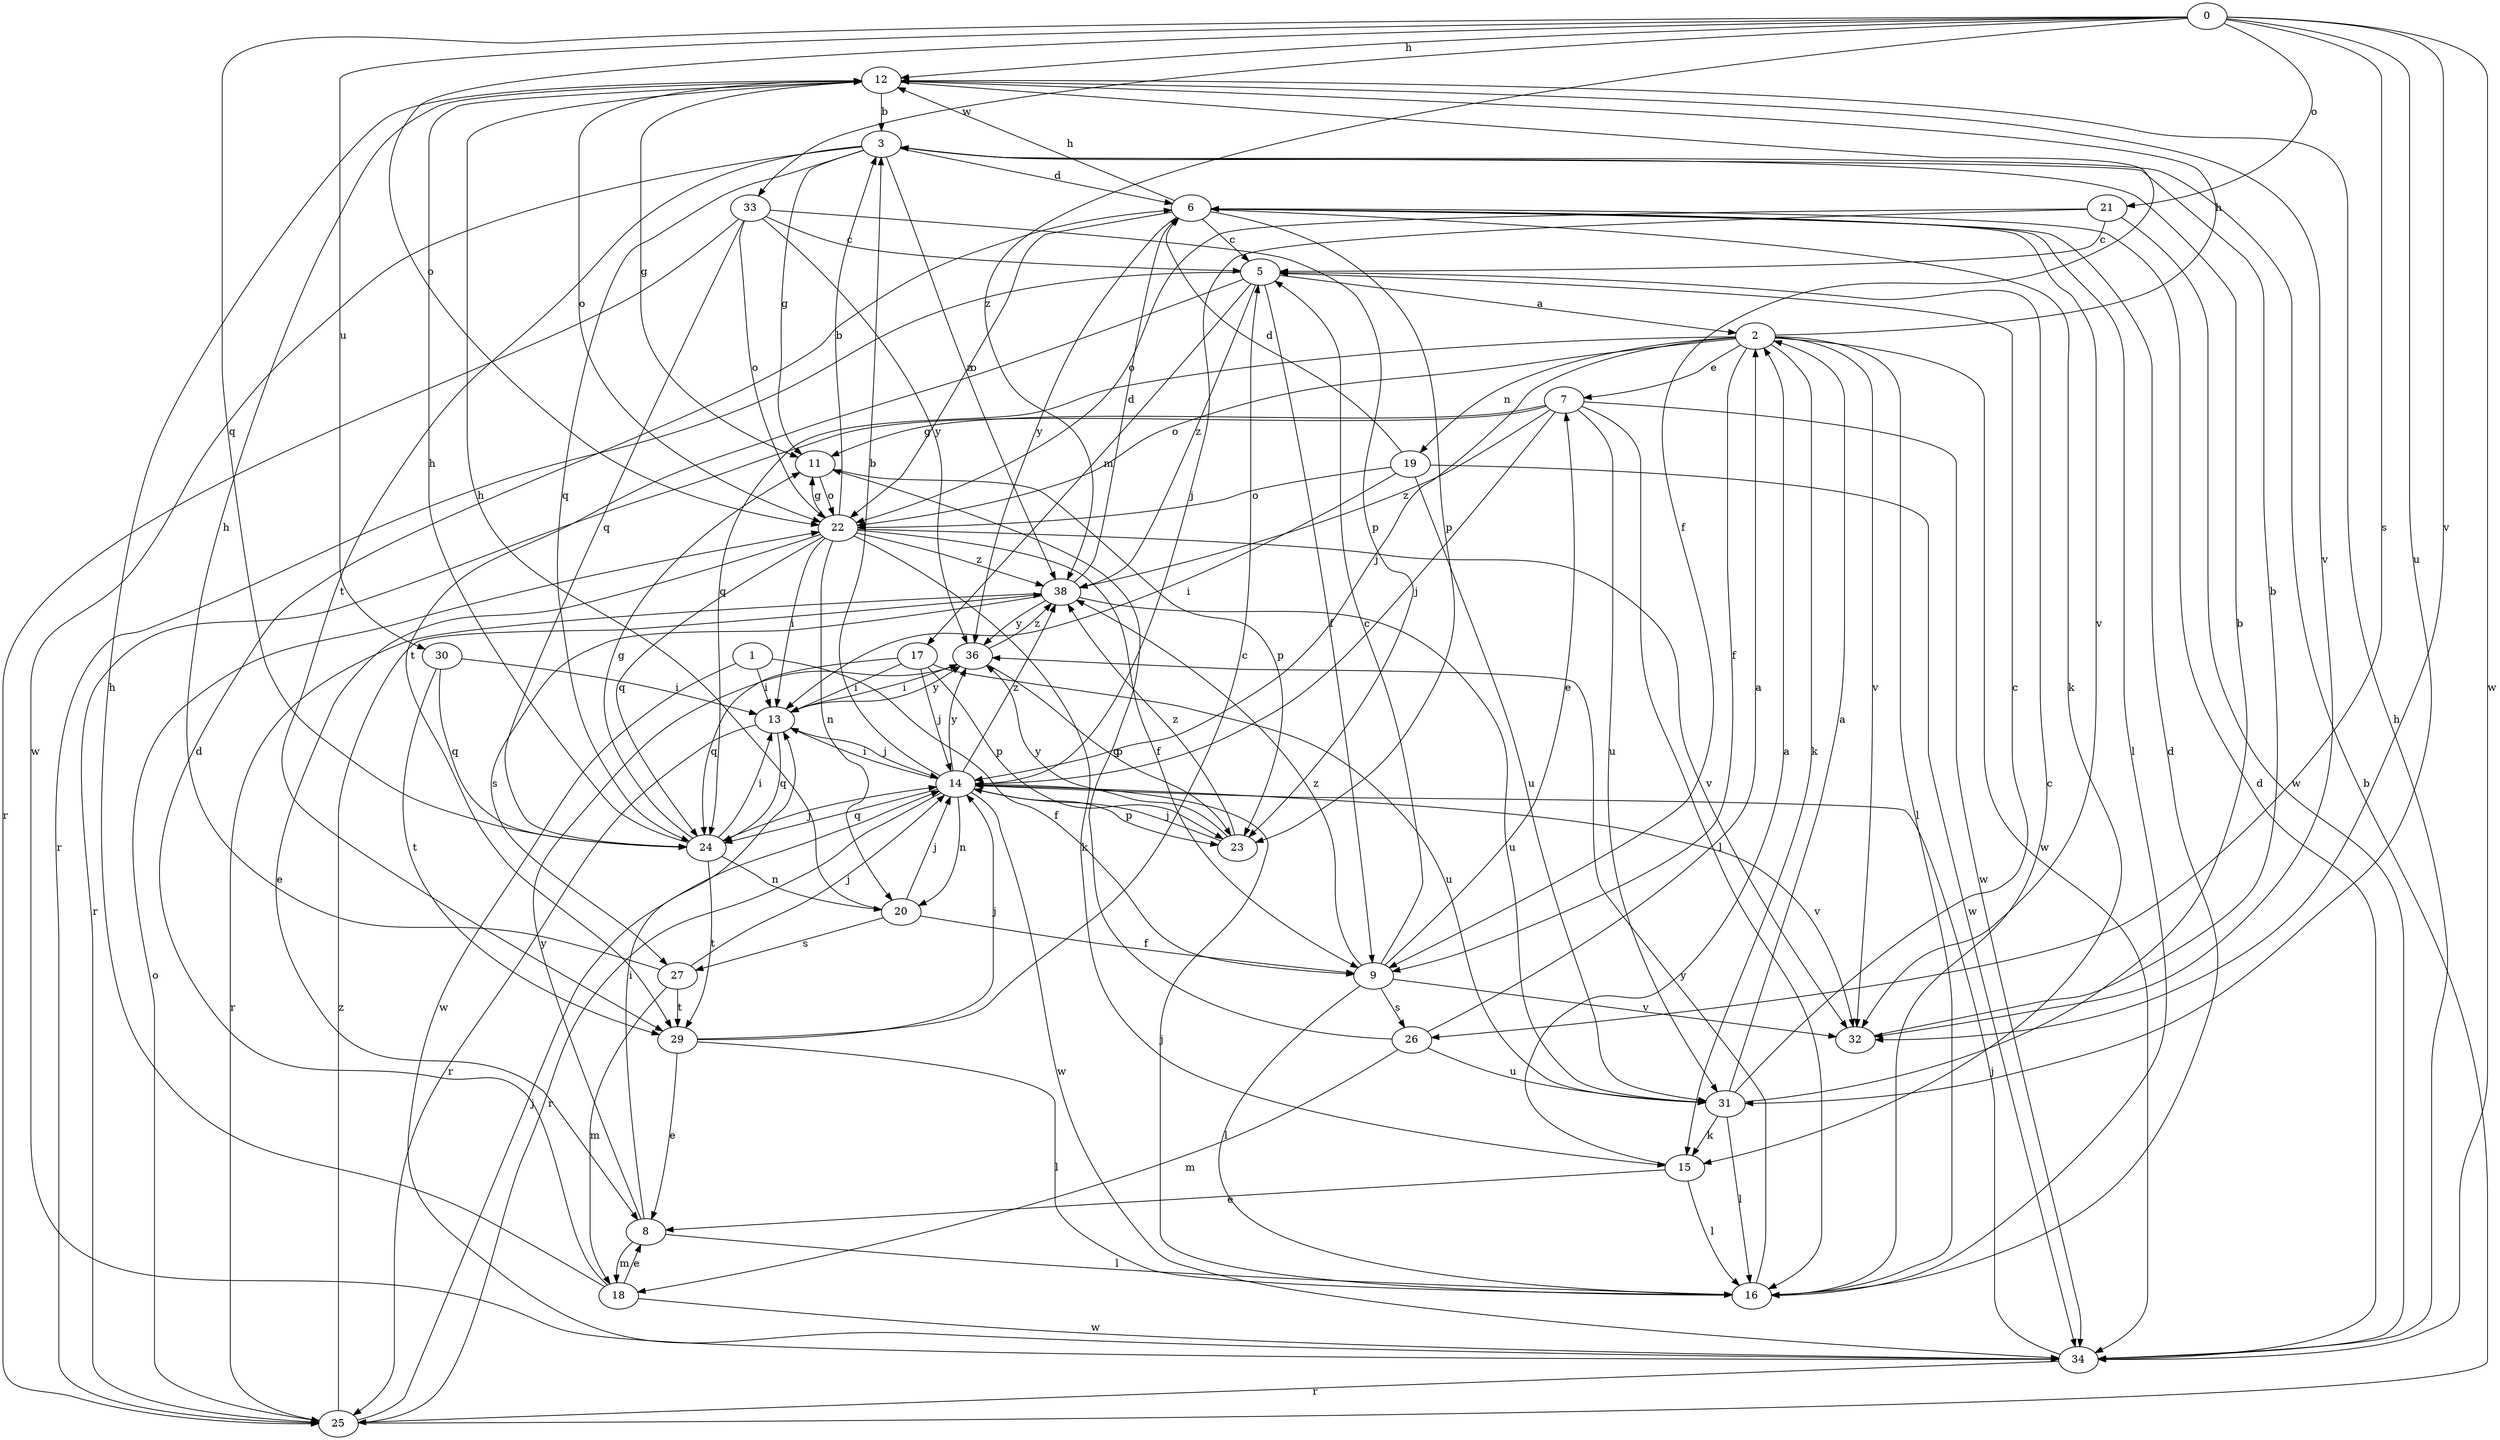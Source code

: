 strict digraph  {
0;
1;
2;
3;
5;
6;
7;
8;
9;
11;
12;
13;
14;
15;
16;
17;
18;
19;
20;
21;
22;
23;
24;
25;
26;
27;
29;
30;
31;
32;
33;
34;
36;
38;
0 -> 12  [label=h];
0 -> 21  [label=o];
0 -> 22  [label=o];
0 -> 24  [label=q];
0 -> 26  [label=s];
0 -> 30  [label=u];
0 -> 31  [label=u];
0 -> 32  [label=v];
0 -> 33  [label=w];
0 -> 34  [label=w];
0 -> 38  [label=z];
1 -> 9  [label=f];
1 -> 13  [label=i];
1 -> 34  [label=w];
2 -> 7  [label=e];
2 -> 9  [label=f];
2 -> 12  [label=h];
2 -> 14  [label=j];
2 -> 15  [label=k];
2 -> 16  [label=l];
2 -> 19  [label=n];
2 -> 22  [label=o];
2 -> 24  [label=q];
2 -> 32  [label=v];
2 -> 34  [label=w];
3 -> 6  [label=d];
3 -> 11  [label=g];
3 -> 24  [label=q];
3 -> 29  [label=t];
3 -> 34  [label=w];
3 -> 38  [label=z];
5 -> 2  [label=a];
5 -> 9  [label=f];
5 -> 17  [label=m];
5 -> 25  [label=r];
5 -> 29  [label=t];
5 -> 38  [label=z];
6 -> 5  [label=c];
6 -> 12  [label=h];
6 -> 15  [label=k];
6 -> 16  [label=l];
6 -> 22  [label=o];
6 -> 23  [label=p];
6 -> 32  [label=v];
6 -> 36  [label=y];
7 -> 11  [label=g];
7 -> 14  [label=j];
7 -> 16  [label=l];
7 -> 25  [label=r];
7 -> 31  [label=u];
7 -> 34  [label=w];
7 -> 38  [label=z];
8 -> 13  [label=i];
8 -> 16  [label=l];
8 -> 18  [label=m];
8 -> 36  [label=y];
9 -> 5  [label=c];
9 -> 7  [label=e];
9 -> 16  [label=l];
9 -> 26  [label=s];
9 -> 32  [label=v];
9 -> 38  [label=z];
11 -> 22  [label=o];
11 -> 23  [label=p];
12 -> 3  [label=b];
12 -> 9  [label=f];
12 -> 11  [label=g];
12 -> 22  [label=o];
12 -> 32  [label=v];
13 -> 14  [label=j];
13 -> 24  [label=q];
13 -> 25  [label=r];
13 -> 36  [label=y];
14 -> 3  [label=b];
14 -> 13  [label=i];
14 -> 20  [label=n];
14 -> 23  [label=p];
14 -> 24  [label=q];
14 -> 25  [label=r];
14 -> 32  [label=v];
14 -> 34  [label=w];
14 -> 36  [label=y];
14 -> 38  [label=z];
15 -> 2  [label=a];
15 -> 8  [label=e];
15 -> 16  [label=l];
16 -> 5  [label=c];
16 -> 6  [label=d];
16 -> 14  [label=j];
16 -> 36  [label=y];
17 -> 13  [label=i];
17 -> 14  [label=j];
17 -> 23  [label=p];
17 -> 24  [label=q];
17 -> 31  [label=u];
18 -> 6  [label=d];
18 -> 8  [label=e];
18 -> 12  [label=h];
18 -> 34  [label=w];
19 -> 6  [label=d];
19 -> 13  [label=i];
19 -> 22  [label=o];
19 -> 31  [label=u];
19 -> 34  [label=w];
20 -> 9  [label=f];
20 -> 12  [label=h];
20 -> 14  [label=j];
20 -> 27  [label=s];
21 -> 5  [label=c];
21 -> 14  [label=j];
21 -> 22  [label=o];
21 -> 34  [label=w];
22 -> 3  [label=b];
22 -> 8  [label=e];
22 -> 9  [label=f];
22 -> 11  [label=g];
22 -> 13  [label=i];
22 -> 15  [label=k];
22 -> 20  [label=n];
22 -> 24  [label=q];
22 -> 32  [label=v];
22 -> 38  [label=z];
23 -> 14  [label=j];
23 -> 36  [label=y];
23 -> 38  [label=z];
24 -> 11  [label=g];
24 -> 12  [label=h];
24 -> 13  [label=i];
24 -> 14  [label=j];
24 -> 20  [label=n];
24 -> 29  [label=t];
25 -> 3  [label=b];
25 -> 14  [label=j];
25 -> 22  [label=o];
25 -> 38  [label=z];
26 -> 2  [label=a];
26 -> 11  [label=g];
26 -> 18  [label=m];
26 -> 31  [label=u];
27 -> 12  [label=h];
27 -> 14  [label=j];
27 -> 18  [label=m];
27 -> 29  [label=t];
29 -> 5  [label=c];
29 -> 8  [label=e];
29 -> 14  [label=j];
29 -> 16  [label=l];
30 -> 13  [label=i];
30 -> 24  [label=q];
30 -> 29  [label=t];
31 -> 2  [label=a];
31 -> 3  [label=b];
31 -> 5  [label=c];
31 -> 15  [label=k];
31 -> 16  [label=l];
32 -> 3  [label=b];
33 -> 5  [label=c];
33 -> 22  [label=o];
33 -> 23  [label=p];
33 -> 24  [label=q];
33 -> 25  [label=r];
33 -> 36  [label=y];
34 -> 6  [label=d];
34 -> 12  [label=h];
34 -> 14  [label=j];
34 -> 25  [label=r];
36 -> 13  [label=i];
36 -> 23  [label=p];
36 -> 38  [label=z];
38 -> 6  [label=d];
38 -> 25  [label=r];
38 -> 27  [label=s];
38 -> 31  [label=u];
38 -> 36  [label=y];
}

